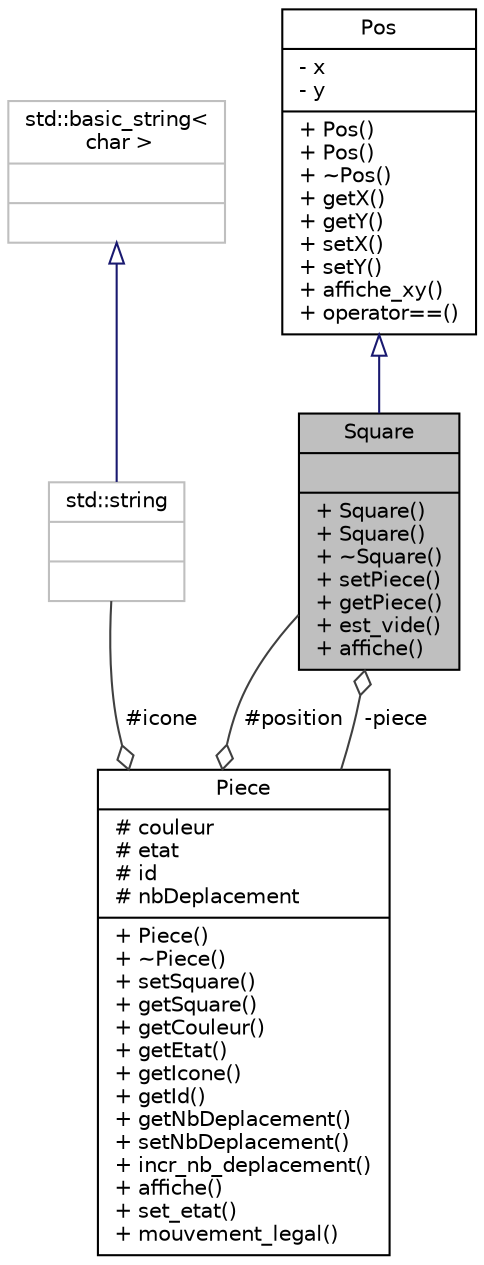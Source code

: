 digraph "Square"
{
 // LATEX_PDF_SIZE
  edge [fontname="Helvetica",fontsize="10",labelfontname="Helvetica",labelfontsize="10"];
  node [fontname="Helvetica",fontsize="10",shape=record];
  Node1 [label="{Square\n||+ Square()\l+ Square()\l+ ~Square()\l+ setPiece()\l+ getPiece()\l+ est_vide()\l+ affiche()\l}",height=0.2,width=0.4,color="black", fillcolor="grey75", style="filled", fontcolor="black",tooltip="Classe représentant une case d'un plateau de jeu."];
  Node2 -> Node1 [dir="back",color="midnightblue",fontsize="10",style="solid",arrowtail="onormal",fontname="Helvetica"];
  Node2 [label="{Pos\n|- x\l- y\l|+ Pos()\l+ Pos()\l+ ~Pos()\l+ getX()\l+ getY()\l+ setX()\l+ setY()\l+ affiche_xy()\l+ operator==()\l}",height=0.2,width=0.4,color="black", fillcolor="white", style="filled",URL="$classPos.html",tooltip="Classe représentant une position dans un espace bidimensionnel."];
  Node3 -> Node1 [color="grey25",fontsize="10",style="solid",label=" -piece" ,arrowhead="odiamond",fontname="Helvetica"];
  Node3 [label="{Piece\n|# couleur\l# etat\l# id\l# nbDeplacement\l|+ Piece()\l+ ~Piece()\l+ setSquare()\l+ getSquare()\l+ getCouleur()\l+ getEtat()\l+ getIcone()\l+ getId()\l+ getNbDeplacement()\l+ setNbDeplacement()\l+ incr_nb_deplacement()\l+ affiche()\l+ set_etat()\l+ mouvement_legal()\l}",height=0.2,width=0.4,color="black", fillcolor="white", style="filled",URL="$classPiece.html",tooltip="Classe abstraite représentant une pièce du jeu d'échecs."];
  Node4 -> Node3 [color="grey25",fontsize="10",style="solid",label=" #icone" ,arrowhead="odiamond",fontname="Helvetica"];
  Node4 [label="{std::string\n||}",height=0.2,width=0.4,color="grey75", fillcolor="white", style="filled",tooltip="STL class."];
  Node5 -> Node4 [dir="back",color="midnightblue",fontsize="10",style="solid",arrowtail="onormal",fontname="Helvetica"];
  Node5 [label="{std::basic_string\<\l char \>\n||}",height=0.2,width=0.4,color="grey75", fillcolor="white", style="filled",tooltip="STL class."];
  Node1 -> Node3 [color="grey25",fontsize="10",style="solid",label=" #position" ,arrowhead="odiamond",fontname="Helvetica"];
}
